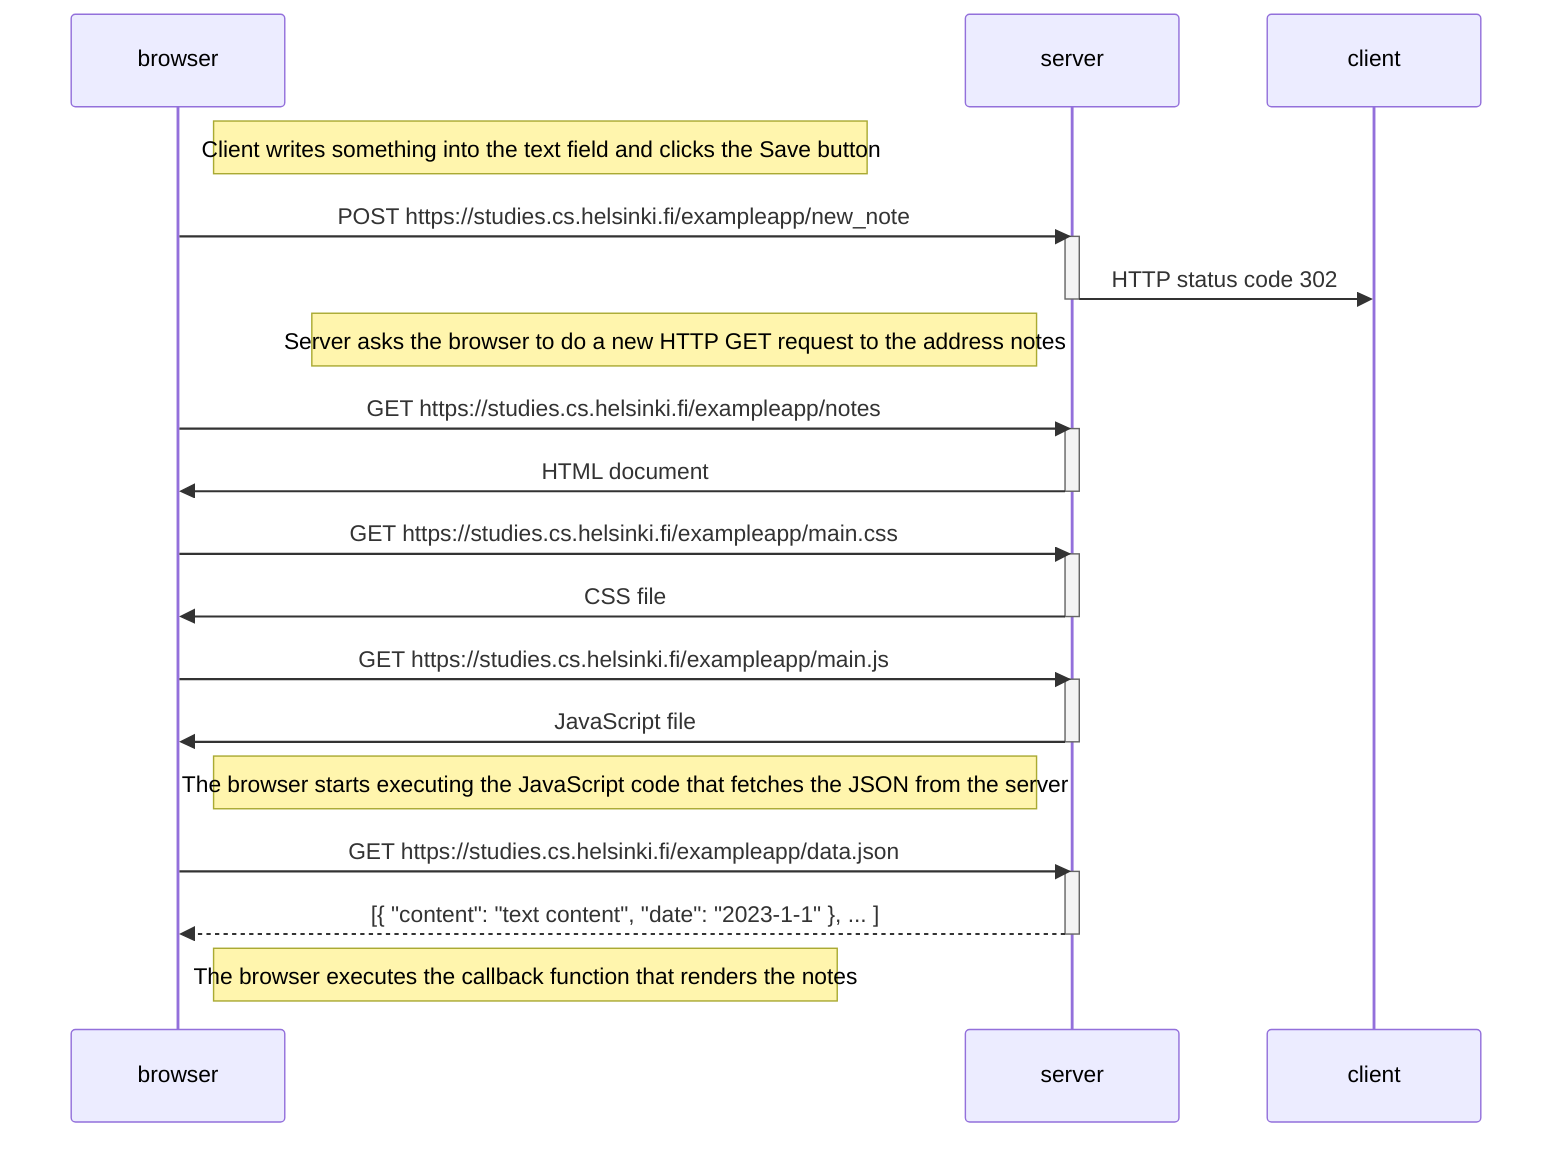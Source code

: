 sequenceDiagram
    participant browser
    participant server

    Note right of browser: Client writes something into the text field and clicks the Save button

    browser->>server: POST https://studies.cs.helsinki.fi/exampleapp/new_note
    activate server
    server->>client: HTTP status code 302
    deactivate server

    Note left of server: Server asks the browser to do a new HTTP GET request to the address notes

    browser->>server: GET https://studies.cs.helsinki.fi/exampleapp/notes
    activate server
    server->>browser: HTML document
    deactivate server

    browser->>server: GET https://studies.cs.helsinki.fi/exampleapp/main.css
    activate server
    server->>browser: CSS file
    deactivate server

    browser->>server: GET https://studies.cs.helsinki.fi/exampleapp/main.js
    activate server
    server->>browser: JavaScript file
    deactivate server

    Note right of browser: The browser starts executing the JavaScript code that fetches the JSON from the server

    browser->>server: GET https://studies.cs.helsinki.fi/exampleapp/data.json
    activate server
    server-->>browser: [{ "content": "text content", "date": "2023-1-1" }, ... ]
    deactivate server

    Note right of browser: The browser executes the callback function that renders the notes
